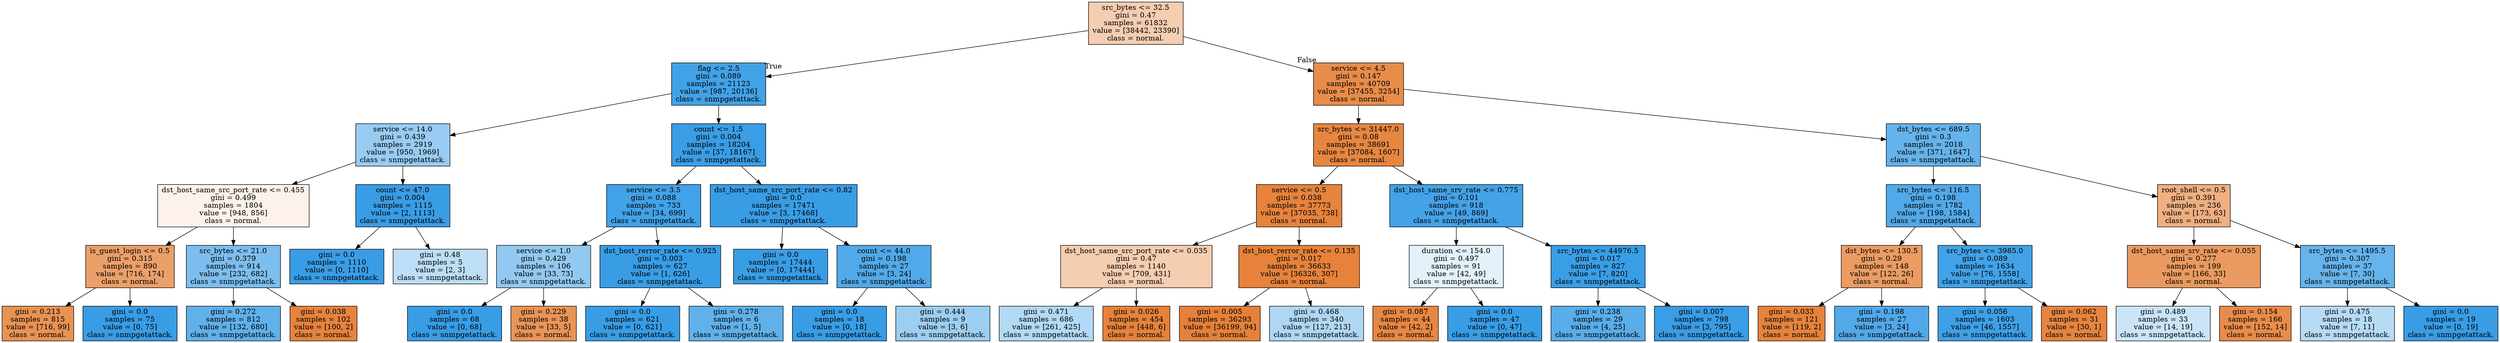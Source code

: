 digraph Tree {
node [shape=box, style="filled", color="black"] ;
0 [label="src_bytes <= 32.5\ngini = 0.47\nsamples = 61832\nvalue = [38442, 23390]\nclass = normal.", fillcolor="#e5813964"] ;
1 [label="flag <= 2.5\ngini = 0.089\nsamples = 21123\nvalue = [987, 20136]\nclass = snmpgetattack.", fillcolor="#399de5f3"] ;
0 -> 1 [labeldistance=2.5, labelangle=45, headlabel="True"] ;
2 [label="service <= 14.0\ngini = 0.439\nsamples = 2919\nvalue = [950, 1969]\nclass = snmpgetattack.", fillcolor="#399de584"] ;
1 -> 2 ;
3 [label="dst_host_same_src_port_rate <= 0.455\ngini = 0.499\nsamples = 1804\nvalue = [948, 856]\nclass = normal.", fillcolor="#e5813919"] ;
2 -> 3 ;
4 [label="is_guest_login <= 0.5\ngini = 0.315\nsamples = 890\nvalue = [716, 174]\nclass = normal.", fillcolor="#e58139c1"] ;
3 -> 4 ;
5 [label="gini = 0.213\nsamples = 815\nvalue = [716, 99]\nclass = normal.", fillcolor="#e58139dc"] ;
4 -> 5 ;
6 [label="gini = 0.0\nsamples = 75\nvalue = [0, 75]\nclass = snmpgetattack.", fillcolor="#399de5ff"] ;
4 -> 6 ;
7 [label="src_bytes <= 21.0\ngini = 0.379\nsamples = 914\nvalue = [232, 682]\nclass = snmpgetattack.", fillcolor="#399de5a8"] ;
3 -> 7 ;
8 [label="gini = 0.272\nsamples = 812\nvalue = [132, 680]\nclass = snmpgetattack.", fillcolor="#399de5cd"] ;
7 -> 8 ;
9 [label="gini = 0.038\nsamples = 102\nvalue = [100, 2]\nclass = normal.", fillcolor="#e58139fa"] ;
7 -> 9 ;
10 [label="count <= 47.0\ngini = 0.004\nsamples = 1115\nvalue = [2, 1113]\nclass = snmpgetattack.", fillcolor="#399de5ff"] ;
2 -> 10 ;
11 [label="gini = 0.0\nsamples = 1110\nvalue = [0, 1110]\nclass = snmpgetattack.", fillcolor="#399de5ff"] ;
10 -> 11 ;
12 [label="gini = 0.48\nsamples = 5\nvalue = [2, 3]\nclass = snmpgetattack.", fillcolor="#399de555"] ;
10 -> 12 ;
13 [label="count <= 1.5\ngini = 0.004\nsamples = 18204\nvalue = [37, 18167]\nclass = snmpgetattack.", fillcolor="#399de5fe"] ;
1 -> 13 ;
14 [label="service <= 3.5\ngini = 0.088\nsamples = 733\nvalue = [34, 699]\nclass = snmpgetattack.", fillcolor="#399de5f3"] ;
13 -> 14 ;
15 [label="service <= 1.0\ngini = 0.429\nsamples = 106\nvalue = [33, 73]\nclass = snmpgetattack.", fillcolor="#399de58c"] ;
14 -> 15 ;
16 [label="gini = 0.0\nsamples = 68\nvalue = [0, 68]\nclass = snmpgetattack.", fillcolor="#399de5ff"] ;
15 -> 16 ;
17 [label="gini = 0.229\nsamples = 38\nvalue = [33, 5]\nclass = normal.", fillcolor="#e58139d8"] ;
15 -> 17 ;
18 [label="dst_host_rerror_rate <= 0.925\ngini = 0.003\nsamples = 627\nvalue = [1, 626]\nclass = snmpgetattack.", fillcolor="#399de5ff"] ;
14 -> 18 ;
19 [label="gini = 0.0\nsamples = 621\nvalue = [0, 621]\nclass = snmpgetattack.", fillcolor="#399de5ff"] ;
18 -> 19 ;
20 [label="gini = 0.278\nsamples = 6\nvalue = [1, 5]\nclass = snmpgetattack.", fillcolor="#399de5cc"] ;
18 -> 20 ;
21 [label="dst_host_same_src_port_rate <= 0.82\ngini = 0.0\nsamples = 17471\nvalue = [3, 17468]\nclass = snmpgetattack.", fillcolor="#399de5ff"] ;
13 -> 21 ;
22 [label="gini = 0.0\nsamples = 17444\nvalue = [0, 17444]\nclass = snmpgetattack.", fillcolor="#399de5ff"] ;
21 -> 22 ;
23 [label="count <= 44.0\ngini = 0.198\nsamples = 27\nvalue = [3, 24]\nclass = snmpgetattack.", fillcolor="#399de5df"] ;
21 -> 23 ;
24 [label="gini = 0.0\nsamples = 18\nvalue = [0, 18]\nclass = snmpgetattack.", fillcolor="#399de5ff"] ;
23 -> 24 ;
25 [label="gini = 0.444\nsamples = 9\nvalue = [3, 6]\nclass = snmpgetattack.", fillcolor="#399de57f"] ;
23 -> 25 ;
26 [label="service <= 4.5\ngini = 0.147\nsamples = 40709\nvalue = [37455, 3254]\nclass = normal.", fillcolor="#e58139e9"] ;
0 -> 26 [labeldistance=2.5, labelangle=-45, headlabel="False"] ;
27 [label="src_bytes <= 31447.0\ngini = 0.08\nsamples = 38691\nvalue = [37084, 1607]\nclass = normal.", fillcolor="#e58139f4"] ;
26 -> 27 ;
28 [label="service <= 0.5\ngini = 0.038\nsamples = 37773\nvalue = [37035, 738]\nclass = normal.", fillcolor="#e58139fa"] ;
27 -> 28 ;
29 [label="dst_host_same_src_port_rate <= 0.035\ngini = 0.47\nsamples = 1140\nvalue = [709, 431]\nclass = normal.", fillcolor="#e5813964"] ;
28 -> 29 ;
30 [label="gini = 0.471\nsamples = 686\nvalue = [261, 425]\nclass = snmpgetattack.", fillcolor="#399de562"] ;
29 -> 30 ;
31 [label="gini = 0.026\nsamples = 454\nvalue = [448, 6]\nclass = normal.", fillcolor="#e58139fc"] ;
29 -> 31 ;
32 [label="dst_host_rerror_rate <= 0.135\ngini = 0.017\nsamples = 36633\nvalue = [36326, 307]\nclass = normal.", fillcolor="#e58139fd"] ;
28 -> 32 ;
33 [label="gini = 0.005\nsamples = 36293\nvalue = [36199, 94]\nclass = normal.", fillcolor="#e58139fe"] ;
32 -> 33 ;
34 [label="gini = 0.468\nsamples = 340\nvalue = [127, 213]\nclass = snmpgetattack.", fillcolor="#399de567"] ;
32 -> 34 ;
35 [label="dst_host_same_srv_rate <= 0.775\ngini = 0.101\nsamples = 918\nvalue = [49, 869]\nclass = snmpgetattack.", fillcolor="#399de5f1"] ;
27 -> 35 ;
36 [label="duration <= 154.0\ngini = 0.497\nsamples = 91\nvalue = [42, 49]\nclass = snmpgetattack.", fillcolor="#399de524"] ;
35 -> 36 ;
37 [label="gini = 0.087\nsamples = 44\nvalue = [42, 2]\nclass = normal.", fillcolor="#e58139f3"] ;
36 -> 37 ;
38 [label="gini = 0.0\nsamples = 47\nvalue = [0, 47]\nclass = snmpgetattack.", fillcolor="#399de5ff"] ;
36 -> 38 ;
39 [label="src_bytes <= 44976.5\ngini = 0.017\nsamples = 827\nvalue = [7, 820]\nclass = snmpgetattack.", fillcolor="#399de5fd"] ;
35 -> 39 ;
40 [label="gini = 0.238\nsamples = 29\nvalue = [4, 25]\nclass = snmpgetattack.", fillcolor="#399de5d6"] ;
39 -> 40 ;
41 [label="gini = 0.007\nsamples = 798\nvalue = [3, 795]\nclass = snmpgetattack.", fillcolor="#399de5fe"] ;
39 -> 41 ;
42 [label="dst_bytes <= 689.5\ngini = 0.3\nsamples = 2018\nvalue = [371, 1647]\nclass = snmpgetattack.", fillcolor="#399de5c6"] ;
26 -> 42 ;
43 [label="src_bytes <= 116.5\ngini = 0.198\nsamples = 1782\nvalue = [198, 1584]\nclass = snmpgetattack.", fillcolor="#399de5df"] ;
42 -> 43 ;
44 [label="dst_bytes <= 130.5\ngini = 0.29\nsamples = 148\nvalue = [122, 26]\nclass = normal.", fillcolor="#e58139c9"] ;
43 -> 44 ;
45 [label="gini = 0.033\nsamples = 121\nvalue = [119, 2]\nclass = normal.", fillcolor="#e58139fb"] ;
44 -> 45 ;
46 [label="gini = 0.198\nsamples = 27\nvalue = [3, 24]\nclass = snmpgetattack.", fillcolor="#399de5df"] ;
44 -> 46 ;
47 [label="src_bytes <= 3985.0\ngini = 0.089\nsamples = 1634\nvalue = [76, 1558]\nclass = snmpgetattack.", fillcolor="#399de5f3"] ;
43 -> 47 ;
48 [label="gini = 0.056\nsamples = 1603\nvalue = [46, 1557]\nclass = snmpgetattack.", fillcolor="#399de5f7"] ;
47 -> 48 ;
49 [label="gini = 0.062\nsamples = 31\nvalue = [30, 1]\nclass = normal.", fillcolor="#e58139f6"] ;
47 -> 49 ;
50 [label="root_shell <= 0.5\ngini = 0.391\nsamples = 236\nvalue = [173, 63]\nclass = normal.", fillcolor="#e58139a2"] ;
42 -> 50 ;
51 [label="dst_host_same_srv_rate <= 0.055\ngini = 0.277\nsamples = 199\nvalue = [166, 33]\nclass = normal.", fillcolor="#e58139cc"] ;
50 -> 51 ;
52 [label="gini = 0.489\nsamples = 33\nvalue = [14, 19]\nclass = snmpgetattack.", fillcolor="#399de543"] ;
51 -> 52 ;
53 [label="gini = 0.154\nsamples = 166\nvalue = [152, 14]\nclass = normal.", fillcolor="#e58139e8"] ;
51 -> 53 ;
54 [label="src_bytes <= 1495.5\ngini = 0.307\nsamples = 37\nvalue = [7, 30]\nclass = snmpgetattack.", fillcolor="#399de5c4"] ;
50 -> 54 ;
55 [label="gini = 0.475\nsamples = 18\nvalue = [7, 11]\nclass = snmpgetattack.", fillcolor="#399de55d"] ;
54 -> 55 ;
56 [label="gini = 0.0\nsamples = 19\nvalue = [0, 19]\nclass = snmpgetattack.", fillcolor="#399de5ff"] ;
54 -> 56 ;
}